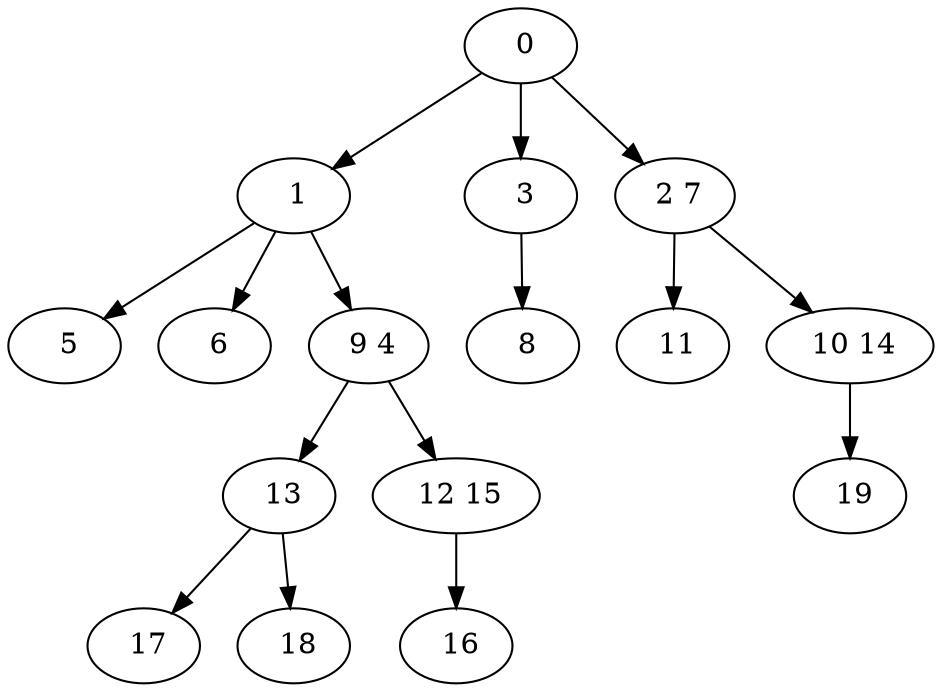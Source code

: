 digraph mytree {
" 0" -> " 1";
" 0" -> " 3";
" 0" -> " 2 7";
" 1" -> " 5";
" 1" -> " 6";
" 1" -> " 9 4";
" 3" -> " 8";
" 2 7" -> " 11";
" 2 7" -> " 10 14";
" 5";
" 6";
" 9 4" -> " 13";
" 9 4" -> " 12 15";
" 8";
" 13" -> " 17";
" 13" -> " 18";
" 17";
" 18";
" 12 15" -> " 16";
" 16";
" 11";
" 10 14" -> " 19";
" 19";
}
